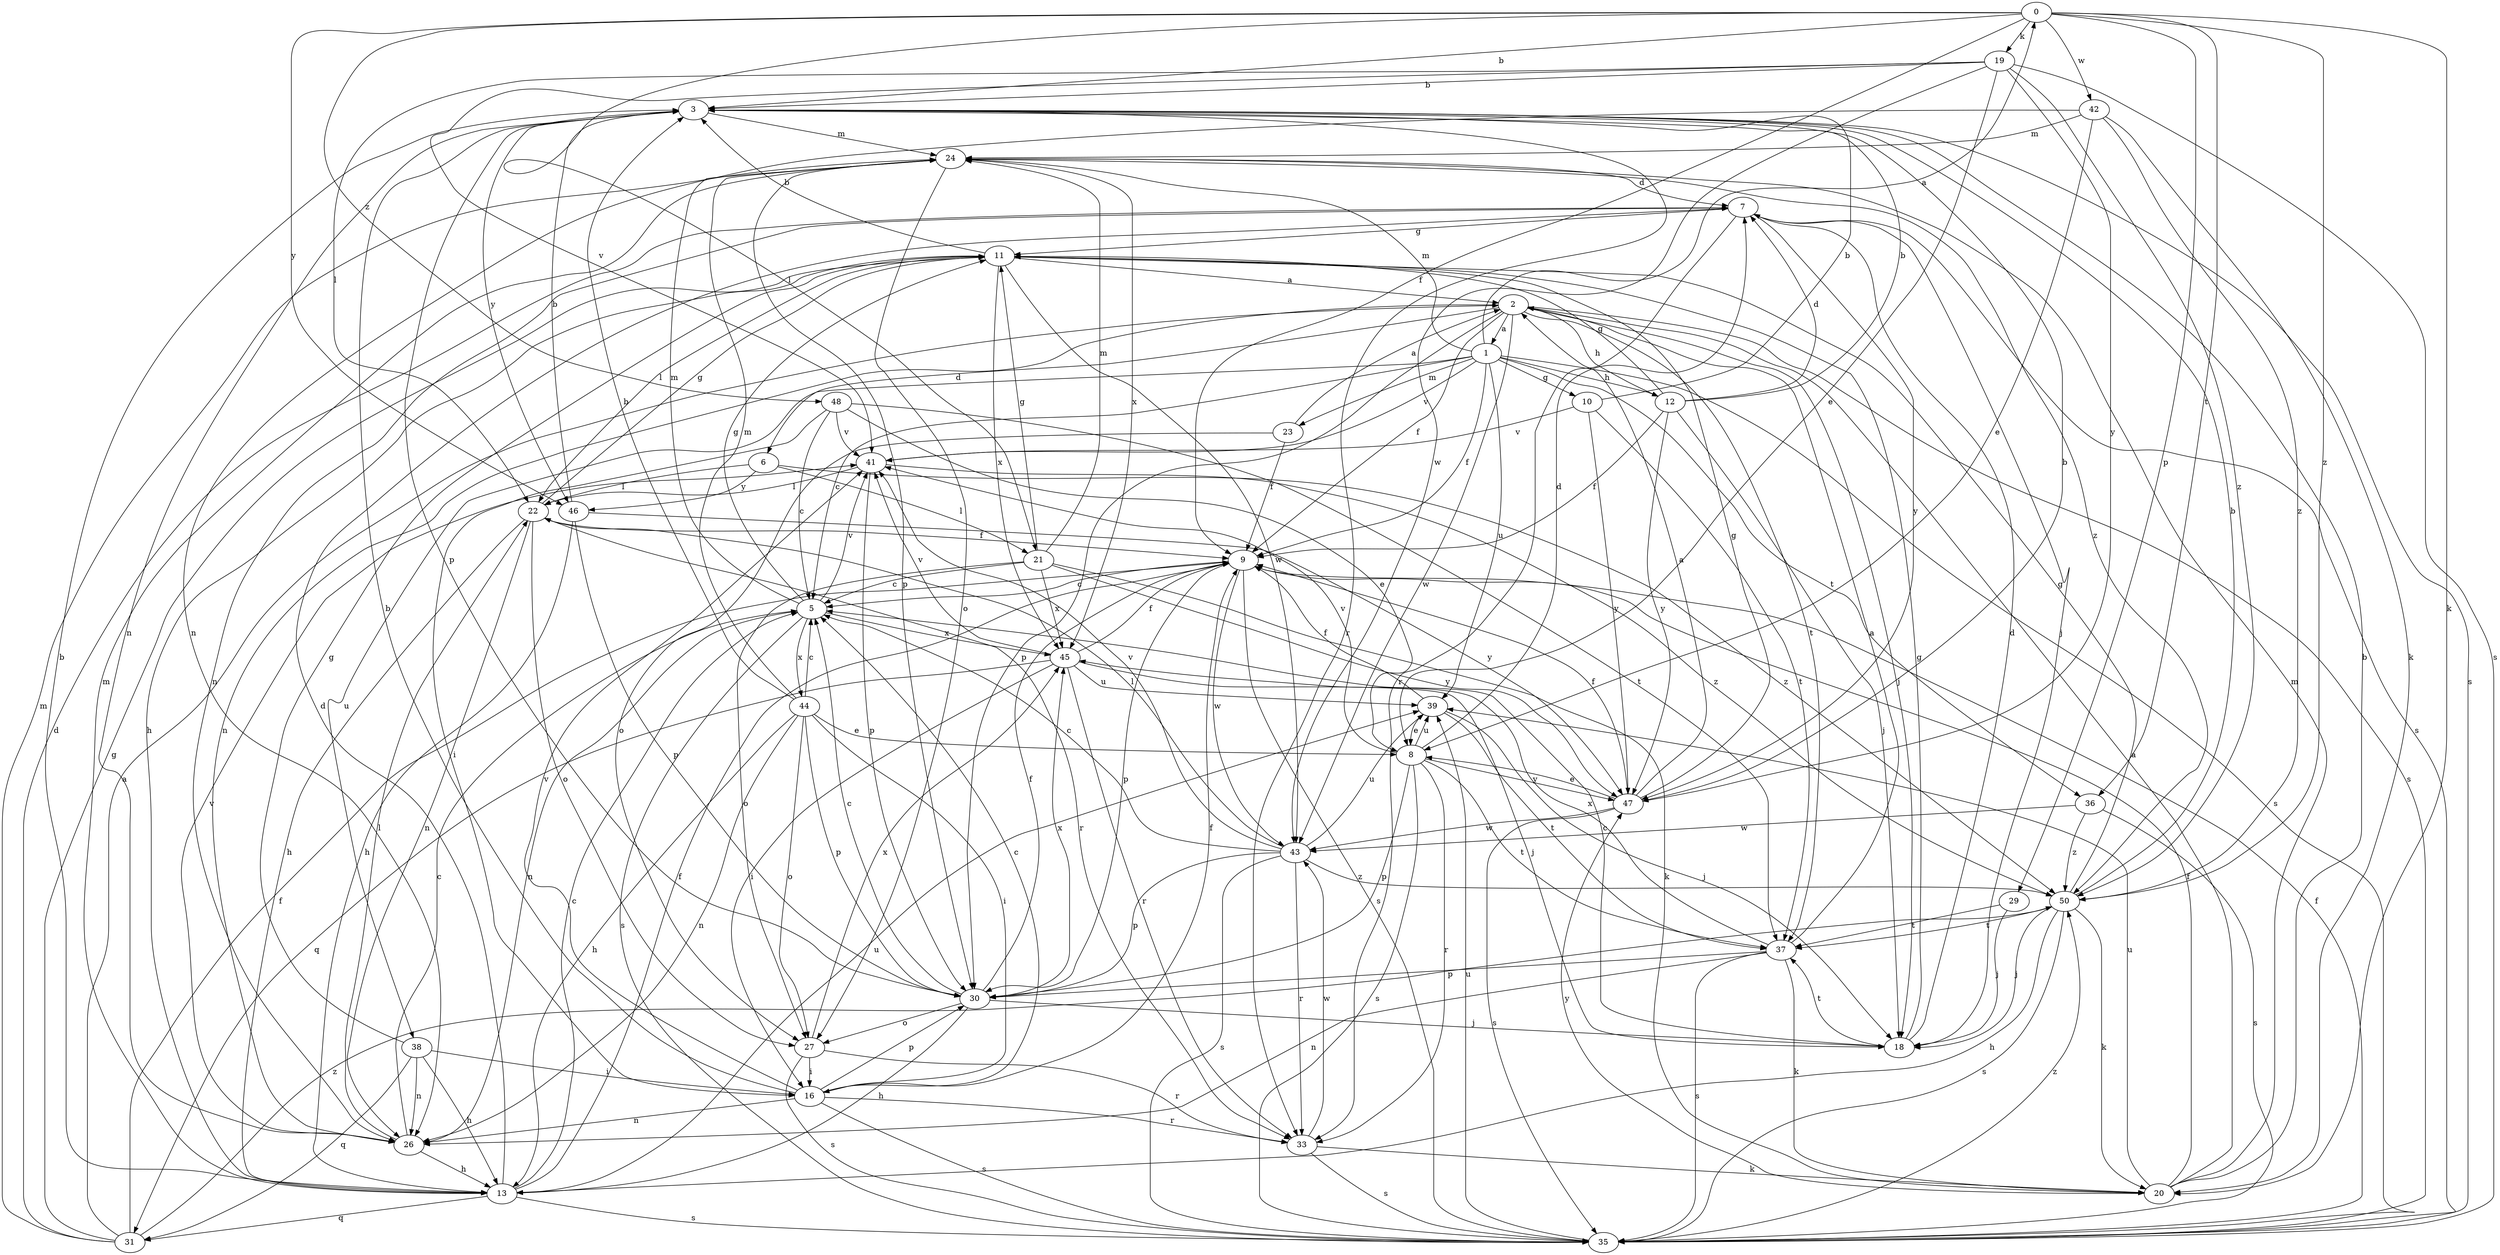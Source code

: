 strict digraph  {
0;
1;
2;
3;
5;
6;
7;
8;
9;
10;
11;
12;
13;
16;
18;
19;
20;
21;
22;
23;
24;
26;
27;
29;
30;
31;
33;
35;
36;
37;
38;
39;
41;
42;
43;
44;
45;
46;
47;
48;
50;
0 -> 3  [label=b];
0 -> 9  [label=f];
0 -> 19  [label=k];
0 -> 20  [label=k];
0 -> 21  [label=l];
0 -> 29  [label=p];
0 -> 36  [label=t];
0 -> 42  [label=w];
0 -> 46  [label=y];
0 -> 48  [label=z];
0 -> 50  [label=z];
1 -> 0  [label=a];
1 -> 5  [label=c];
1 -> 9  [label=f];
1 -> 10  [label=g];
1 -> 12  [label=h];
1 -> 23  [label=m];
1 -> 24  [label=m];
1 -> 35  [label=s];
1 -> 36  [label=t];
1 -> 38  [label=u];
1 -> 39  [label=u];
1 -> 41  [label=v];
2 -> 1  [label=a];
2 -> 6  [label=d];
2 -> 9  [label=f];
2 -> 12  [label=h];
2 -> 18  [label=j];
2 -> 26  [label=n];
2 -> 30  [label=p];
2 -> 35  [label=s];
2 -> 37  [label=t];
2 -> 43  [label=w];
3 -> 24  [label=m];
3 -> 26  [label=n];
3 -> 30  [label=p];
3 -> 33  [label=r];
3 -> 35  [label=s];
3 -> 46  [label=y];
5 -> 11  [label=g];
5 -> 24  [label=m];
5 -> 26  [label=n];
5 -> 35  [label=s];
5 -> 41  [label=v];
5 -> 44  [label=x];
5 -> 45  [label=x];
6 -> 21  [label=l];
6 -> 22  [label=l];
6 -> 46  [label=y];
6 -> 50  [label=z];
7 -> 11  [label=g];
7 -> 18  [label=j];
7 -> 26  [label=n];
7 -> 33  [label=r];
7 -> 35  [label=s];
7 -> 47  [label=y];
8 -> 7  [label=d];
8 -> 30  [label=p];
8 -> 33  [label=r];
8 -> 35  [label=s];
8 -> 37  [label=t];
8 -> 39  [label=u];
8 -> 41  [label=v];
8 -> 47  [label=y];
9 -> 5  [label=c];
9 -> 30  [label=p];
9 -> 35  [label=s];
9 -> 43  [label=w];
10 -> 3  [label=b];
10 -> 37  [label=t];
10 -> 41  [label=v];
10 -> 47  [label=y];
11 -> 2  [label=a];
11 -> 3  [label=b];
11 -> 13  [label=h];
11 -> 22  [label=l];
11 -> 43  [label=w];
11 -> 45  [label=x];
12 -> 3  [label=b];
12 -> 7  [label=d];
12 -> 9  [label=f];
12 -> 11  [label=g];
12 -> 18  [label=j];
12 -> 47  [label=y];
13 -> 3  [label=b];
13 -> 5  [label=c];
13 -> 7  [label=d];
13 -> 9  [label=f];
13 -> 24  [label=m];
13 -> 31  [label=q];
13 -> 35  [label=s];
13 -> 39  [label=u];
16 -> 3  [label=b];
16 -> 5  [label=c];
16 -> 9  [label=f];
16 -> 26  [label=n];
16 -> 30  [label=p];
16 -> 33  [label=r];
16 -> 35  [label=s];
16 -> 41  [label=v];
18 -> 5  [label=c];
18 -> 7  [label=d];
18 -> 11  [label=g];
18 -> 37  [label=t];
19 -> 3  [label=b];
19 -> 8  [label=e];
19 -> 22  [label=l];
19 -> 35  [label=s];
19 -> 41  [label=v];
19 -> 43  [label=w];
19 -> 47  [label=y];
19 -> 50  [label=z];
20 -> 2  [label=a];
20 -> 3  [label=b];
20 -> 9  [label=f];
20 -> 24  [label=m];
20 -> 39  [label=u];
20 -> 47  [label=y];
21 -> 5  [label=c];
21 -> 11  [label=g];
21 -> 20  [label=k];
21 -> 24  [label=m];
21 -> 27  [label=o];
21 -> 45  [label=x];
21 -> 47  [label=y];
22 -> 9  [label=f];
22 -> 11  [label=g];
22 -> 13  [label=h];
22 -> 26  [label=n];
22 -> 27  [label=o];
22 -> 33  [label=r];
23 -> 2  [label=a];
23 -> 9  [label=f];
23 -> 27  [label=o];
24 -> 7  [label=d];
24 -> 27  [label=o];
24 -> 30  [label=p];
24 -> 45  [label=x];
24 -> 50  [label=z];
26 -> 5  [label=c];
26 -> 13  [label=h];
26 -> 22  [label=l];
26 -> 41  [label=v];
27 -> 16  [label=i];
27 -> 33  [label=r];
27 -> 35  [label=s];
27 -> 45  [label=x];
29 -> 18  [label=j];
29 -> 37  [label=t];
30 -> 5  [label=c];
30 -> 9  [label=f];
30 -> 13  [label=h];
30 -> 18  [label=j];
30 -> 27  [label=o];
30 -> 45  [label=x];
31 -> 2  [label=a];
31 -> 7  [label=d];
31 -> 9  [label=f];
31 -> 11  [label=g];
31 -> 24  [label=m];
31 -> 50  [label=z];
33 -> 20  [label=k];
33 -> 35  [label=s];
33 -> 43  [label=w];
35 -> 9  [label=f];
35 -> 39  [label=u];
35 -> 50  [label=z];
36 -> 35  [label=s];
36 -> 43  [label=w];
36 -> 50  [label=z];
37 -> 2  [label=a];
37 -> 20  [label=k];
37 -> 26  [label=n];
37 -> 30  [label=p];
37 -> 35  [label=s];
37 -> 45  [label=x];
38 -> 11  [label=g];
38 -> 13  [label=h];
38 -> 16  [label=i];
38 -> 26  [label=n];
38 -> 31  [label=q];
39 -> 8  [label=e];
39 -> 9  [label=f];
39 -> 18  [label=j];
39 -> 37  [label=t];
41 -> 22  [label=l];
41 -> 30  [label=p];
41 -> 50  [label=z];
42 -> 8  [label=e];
42 -> 20  [label=k];
42 -> 24  [label=m];
42 -> 26  [label=n];
42 -> 50  [label=z];
43 -> 5  [label=c];
43 -> 22  [label=l];
43 -> 30  [label=p];
43 -> 33  [label=r];
43 -> 35  [label=s];
43 -> 39  [label=u];
43 -> 41  [label=v];
43 -> 50  [label=z];
44 -> 3  [label=b];
44 -> 5  [label=c];
44 -> 8  [label=e];
44 -> 13  [label=h];
44 -> 16  [label=i];
44 -> 24  [label=m];
44 -> 26  [label=n];
44 -> 27  [label=o];
44 -> 30  [label=p];
45 -> 9  [label=f];
45 -> 16  [label=i];
45 -> 18  [label=j];
45 -> 31  [label=q];
45 -> 33  [label=r];
45 -> 39  [label=u];
45 -> 41  [label=v];
46 -> 3  [label=b];
46 -> 13  [label=h];
46 -> 30  [label=p];
46 -> 47  [label=y];
47 -> 2  [label=a];
47 -> 3  [label=b];
47 -> 8  [label=e];
47 -> 9  [label=f];
47 -> 11  [label=g];
47 -> 35  [label=s];
47 -> 43  [label=w];
48 -> 5  [label=c];
48 -> 8  [label=e];
48 -> 16  [label=i];
48 -> 37  [label=t];
48 -> 41  [label=v];
50 -> 3  [label=b];
50 -> 11  [label=g];
50 -> 13  [label=h];
50 -> 18  [label=j];
50 -> 20  [label=k];
50 -> 35  [label=s];
50 -> 37  [label=t];
}
